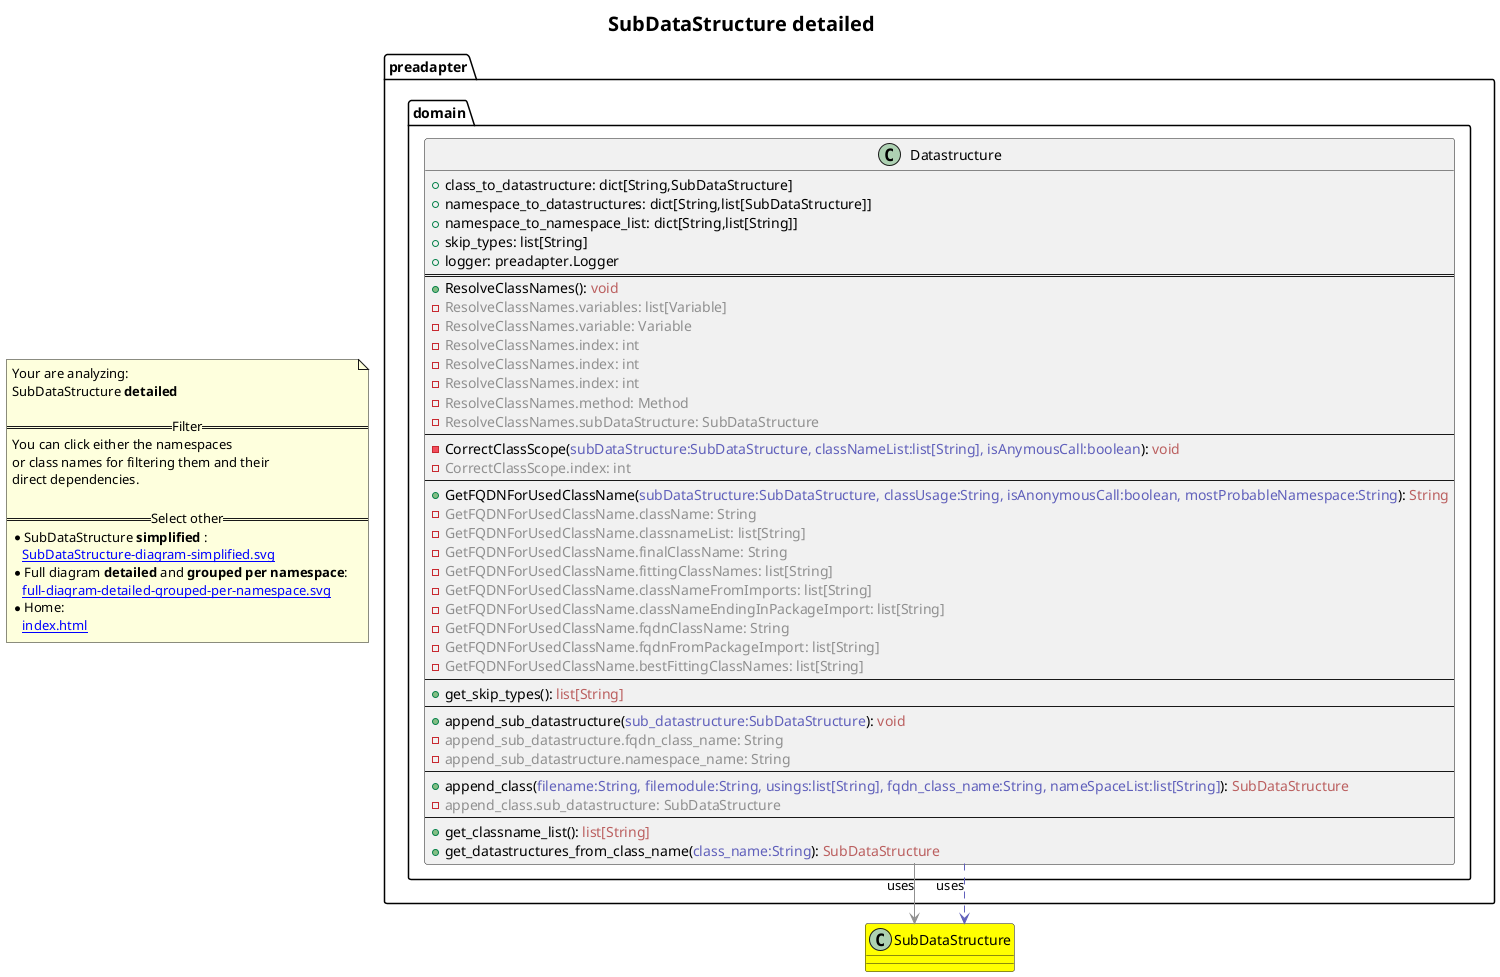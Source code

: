 @startuml
skinparam linetype ortho
title <size:20>SubDataStructure **detailed** </size>
note "Your are analyzing:\nSubDataStructure **detailed** \n\n==Filter==\nYou can click either the namespaces \nor class names for filtering them and their\ndirect dependencies.\n\n==Select other==\n* SubDataStructure **simplified** :\n   [[SubDataStructure-diagram-simplified.svg]]\n* Full diagram **detailed** and **grouped per namespace**:\n   [[full-diagram-detailed-grouped-per-namespace.svg]]\n* Home:\n   [[index.html]]" as FloatingNote
class SubDataStructure [[SubDataStructure-diagram-detailed.svg]] #yellow {
}
  class preadapter.domain.Datastructure [[preadapter.domain.Datastructure-diagram-detailed.svg]]  {
    + class_to_datastructure: dict[String,SubDataStructure]
    + namespace_to_datastructures: dict[String,list[SubDataStructure]]
    + namespace_to_namespace_list: dict[String,list[String]]
    + skip_types: list[String]
    + logger: preadapter.Logger
==
    + ResolveClassNames(<font color="6060BB"></font>): <font color="BB6060">void</font>
    - <font color="909090">ResolveClassNames.variables: list[Variable]</font>
    - <font color="909090">ResolveClassNames.variable: Variable</font>
    - <font color="909090">ResolveClassNames.index: int</font>
    - <font color="909090">ResolveClassNames.index: int</font>
    - <font color="909090">ResolveClassNames.index: int</font>
    - <font color="909090">ResolveClassNames.method: Method</font>
    - <font color="909090">ResolveClassNames.subDataStructure: SubDataStructure</font>
--
    - CorrectClassScope(<font color="6060BB">subDataStructure:SubDataStructure, classNameList:list[String], isAnymousCall:boolean</font>): <font color="BB6060">void</font>
    - <font color="909090">CorrectClassScope.index: int</font>
--
    + GetFQDNForUsedClassName(<font color="6060BB">subDataStructure:SubDataStructure, classUsage:String, isAnonymousCall:boolean, mostProbableNamespace:String</font>): <font color="BB6060">String</font>
    - <font color="909090">GetFQDNForUsedClassName.className: String</font>
    - <font color="909090">GetFQDNForUsedClassName.classnameList: list[String]</font>
    - <font color="909090">GetFQDNForUsedClassName.finalClassName: String</font>
    - <font color="909090">GetFQDNForUsedClassName.fittingClassNames: list[String]</font>
    - <font color="909090">GetFQDNForUsedClassName.classNameFromImports: list[String]</font>
    - <font color="909090">GetFQDNForUsedClassName.classNameEndingInPackageImport: list[String]</font>
    - <font color="909090">GetFQDNForUsedClassName.fqdnClassName: String</font>
    - <font color="909090">GetFQDNForUsedClassName.fqdnFromPackageImport: list[String]</font>
    - <font color="909090">GetFQDNForUsedClassName.bestFittingClassNames: list[String]</font>
--
    + get_skip_types(<font color="6060BB"></font>): <font color="BB6060">list[String]</font>
--
    + append_sub_datastructure(<font color="6060BB">sub_datastructure:SubDataStructure</font>): <font color="BB6060">void</font>
    - <font color="909090">append_sub_datastructure.fqdn_class_name: String</font>
    - <font color="909090">append_sub_datastructure.namespace_name: String</font>
--
    + append_class(<font color="6060BB">filename:String, filemodule:String, usings:list[String], fqdn_class_name:String, nameSpaceList:list[String]</font>): <font color="BB6060">SubDataStructure</font>
    - <font color="909090">append_class.sub_datastructure: SubDataStructure</font>
--
    + get_classname_list(<font color="6060BB"></font>): <font color="BB6060">list[String]</font>
    + get_datastructures_from_class_name(<font color="6060BB">class_name:String</font>): <font color="BB6060">SubDataStructure</font>
  }
 ' *************************************** 
 ' *************************************** 
 ' *************************************** 
' Class relations extracted from namespace:
' 
' Class relations extracted from namespace:
' preadapter.domain
preadapter.domain.Datastructure -[#909090]-> SubDataStructure  : uses 
preadapter.domain.Datastructure .[#6060BB].> SubDataStructure  : uses 
@enduml